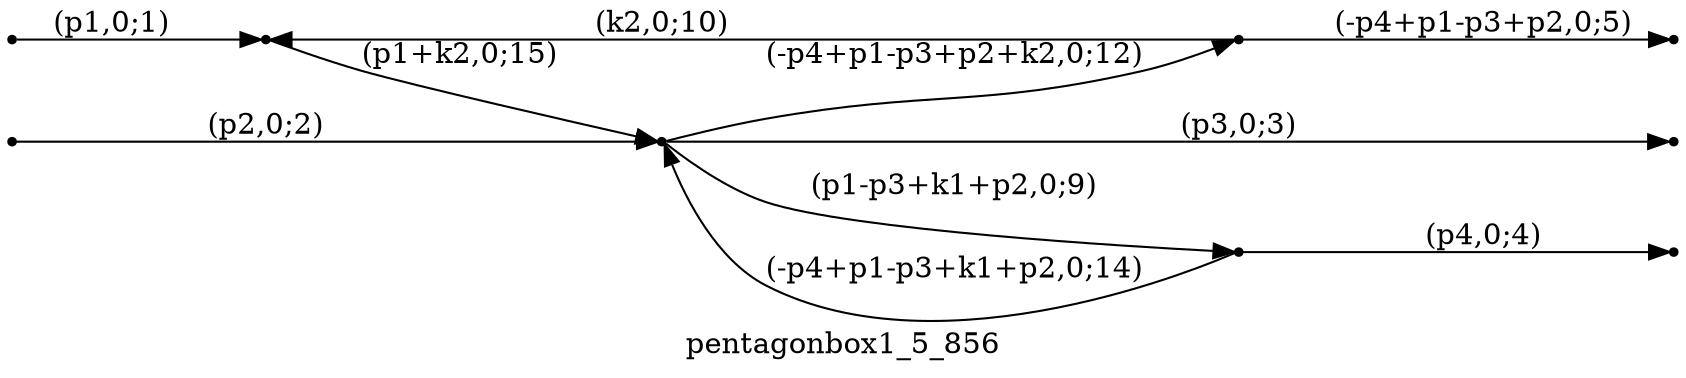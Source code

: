 digraph pentagonbox1_5_856 {
  label="pentagonbox1_5_856";
  rankdir="LR";
  subgraph edges {
    -1 -> 4 [label="(p1,0;1)"];
    -2 -> 3 [label="(p2,0;2)"];
    3 -> -3 [label="(p3,0;3)"];
    2 -> -4 [label="(p4,0;4)"];
    1 -> -5 [label="(-p4+p1-p3+p2,0;5)"];
    3 -> 2 [label="(p1-p3+k1+p2,0;9)"];
    1 -> 4 [label="(k2,0;10)"];
    3 -> 1 [label="(-p4+p1-p3+p2+k2,0;12)"];
    2 -> 3 [label="(-p4+p1-p3+k1+p2,0;14)"];
    4 -> 3 [label="(p1+k2,0;15)"];
  }
  subgraph incoming { rank="source"; -1; -2; }
  subgraph outgoing { rank="sink"; -3; -4; -5; }
-5 [shape=point];
-4 [shape=point];
-3 [shape=point];
-2 [shape=point];
-1 [shape=point];
1 [shape=point];
2 [shape=point];
3 [shape=point];
4 [shape=point];
}

